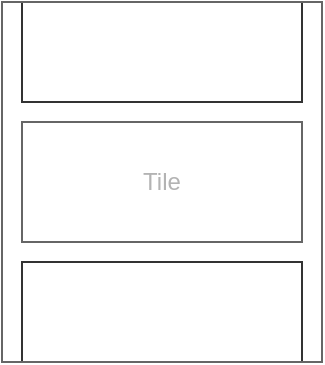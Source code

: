 <mxfile version="24.7.5">
  <diagram name="Page-1" id="Hzlsd_Lw4jd75wHJETEL">
    <mxGraphModel dx="1114" dy="999" grid="1" gridSize="10" guides="1" tooltips="1" connect="1" arrows="1" fold="1" page="1" pageScale="1" pageWidth="850" pageHeight="1100" math="0" shadow="0">
      <root>
        <mxCell id="0" />
        <mxCell id="1" parent="0" />
        <mxCell id="g1yaYsR-RHXT8jzuskom-82" value="" style="rounded=0;whiteSpace=wrap;html=1;fontSize=12;align=center;fillColor=none;strokeColor=#333333;" parent="1" vertex="1">
          <mxGeometry x="210" y="110" width="140" height="50" as="geometry" />
        </mxCell>
        <mxCell id="g1yaYsR-RHXT8jzuskom-83" value="Tile" style="rounded=0;whiteSpace=wrap;html=1;fontSize=12;align=center;fillColor=none;strokeColor=#666666;fontColor=#B3B3B3;" parent="1" vertex="1">
          <mxGeometry x="210" y="170" width="140" height="60" as="geometry" />
        </mxCell>
        <mxCell id="g1yaYsR-RHXT8jzuskom-84" value="" style="rounded=0;whiteSpace=wrap;html=1;fontSize=12;align=center;fillColor=none;strokeColor=#333333;" parent="1" vertex="1">
          <mxGeometry x="210" y="240" width="140" height="50" as="geometry" />
        </mxCell>
        <mxCell id="g1yaYsR-RHXT8jzuskom-87" value="" style="rounded=0;whiteSpace=wrap;html=1;fontSize=24;align=left;fillColor=none;strokeColor=#666666;" parent="1" vertex="1">
          <mxGeometry x="200" y="110" width="160" height="180" as="geometry" />
        </mxCell>
      </root>
    </mxGraphModel>
  </diagram>
</mxfile>
